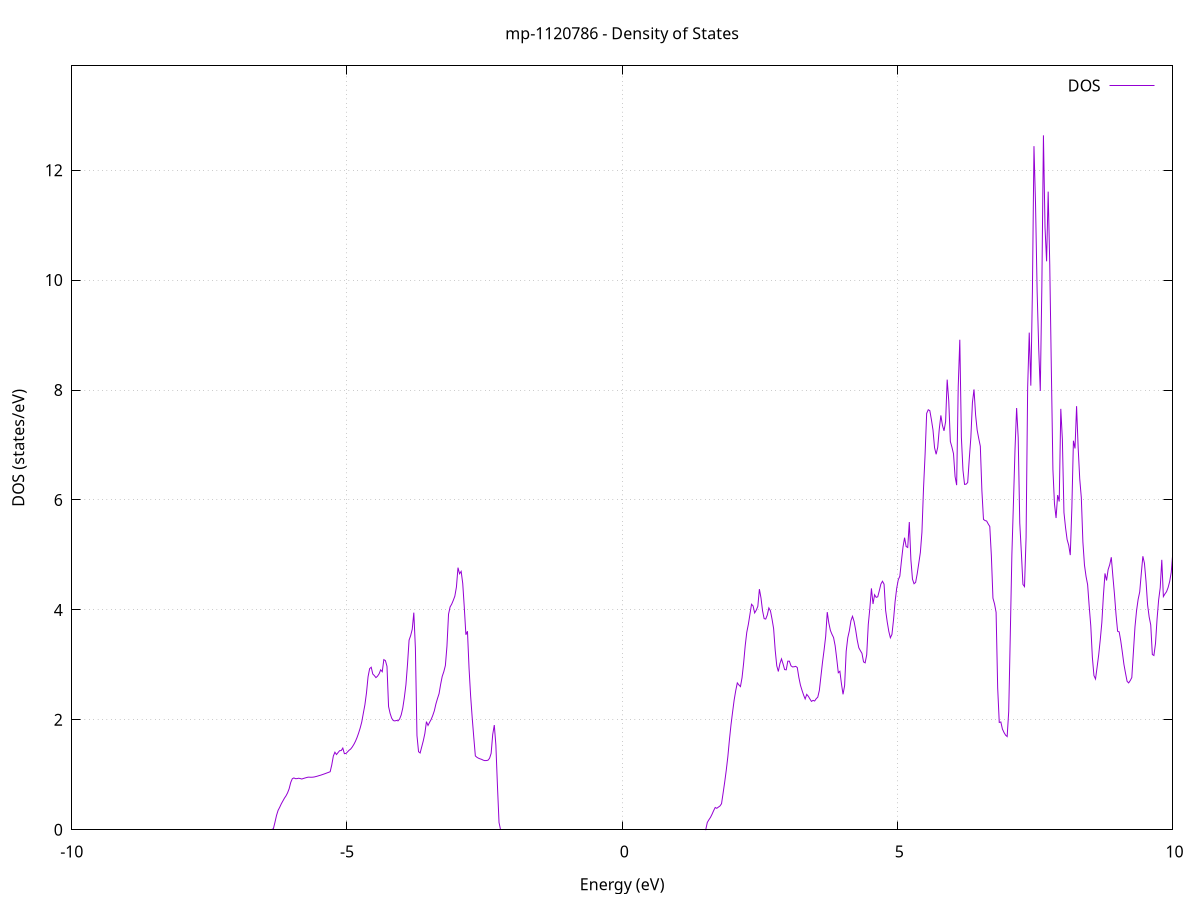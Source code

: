 set title 'mp-1120786 - Density of States'
set xlabel 'Energy (eV)'
set ylabel 'DOS (states/eV)'
set grid
set xrange [-10:10]
set yrange [0:13.897]
set xzeroaxis lt -1
set terminal png size 800,600
set output 'mp-1120786_dos_gnuplot.png'
plot '-' using 1:2 with lines title 'DOS'
-33.863200 0.000000
-33.834600 0.000000
-33.805900 0.000000
-33.777200 0.000000
-33.748500 0.000000
-33.719900 0.000000
-33.691200 0.000000
-33.662500 0.000000
-33.633900 0.000000
-33.605200 0.000000
-33.576500 0.000000
-33.547800 0.000000
-33.519200 0.000000
-33.490500 0.000000
-33.461800 0.000000
-33.433100 0.000000
-33.404500 0.000000
-33.375800 0.000000
-33.347100 0.000000
-33.318500 0.000000
-33.289800 0.000000
-33.261100 0.000000
-33.232400 0.000000
-33.203800 0.000000
-33.175100 0.000000
-33.146400 0.000000
-33.117700 0.000000
-33.089100 0.000000
-33.060400 0.000000
-33.031700 0.000000
-33.003000 0.000000
-32.974400 0.000000
-32.945700 0.000000
-32.917000 0.000000
-32.888400 0.000000
-32.859700 0.000000
-32.831000 0.000000
-32.802300 0.000000
-32.773700 0.000000
-32.745000 0.000000
-32.716300 0.000000
-32.687600 0.000000
-32.659000 0.000000
-32.630300 0.000000
-32.601600 0.000000
-32.573000 0.000000
-32.544300 0.000000
-32.515600 0.000000
-32.486900 0.000000
-32.458300 0.000000
-32.429600 0.000000
-32.400900 0.000000
-32.372200 0.000000
-32.343600 0.000000
-32.314900 0.000000
-32.286200 0.000000
-32.257600 0.000000
-32.228900 0.000000
-32.200200 0.000000
-32.171500 0.000000
-32.142900 0.000000
-32.114200 0.000000
-32.085500 0.000000
-32.056800 0.000000
-32.028200 0.000000
-31.999500 0.000000
-31.970800 0.000000
-31.942200 0.000000
-31.913500 0.000000
-31.884800 0.000000
-31.856100 0.000000
-31.827500 0.000000
-31.798800 0.000000
-31.770100 0.000000
-31.741400 0.000000
-31.712800 0.000000
-31.684100 0.000000
-31.655400 0.000000
-31.626800 0.000000
-31.598100 0.000000
-31.569400 0.000000
-31.540700 0.000000
-31.512100 0.000000
-31.483400 0.000000
-31.454700 0.000000
-31.426000 0.000000
-31.397400 0.000000
-31.368700 0.000000
-31.340000 0.000000
-31.311400 0.000000
-31.282700 0.000000
-31.254000 97.980000
-31.225300 643.872700
-31.196700 0.000000
-31.168000 0.000000
-31.139300 0.000000
-31.110600 0.000000
-31.082000 0.000000
-31.053300 0.000000
-31.024600 0.000000
-30.996000 0.000000
-30.967300 0.000000
-30.938600 0.000000
-30.909900 0.000000
-30.881300 0.000000
-30.852600 0.000000
-30.823900 0.000000
-30.795200 0.000000
-30.766600 0.000000
-30.737900 0.000000
-30.709200 0.000000
-30.680500 0.000000
-30.651900 0.000000
-30.623200 0.000000
-30.594500 0.000000
-30.565900 0.000000
-30.537200 0.000000
-30.508500 0.000000
-30.479800 0.000000
-30.451200 0.000000
-30.422500 0.000000
-30.393800 0.000000
-30.365100 0.000000
-30.336500 0.000000
-30.307800 0.000000
-30.279100 0.000000
-30.250500 0.000000
-30.221800 0.000000
-30.193100 0.000000
-30.164400 0.000000
-30.135800 0.000000
-30.107100 0.000000
-30.078400 0.000000
-30.049700 0.000000
-30.021100 0.000000
-29.992400 0.000000
-29.963700 0.000000
-29.935100 0.000000
-29.906400 0.000000
-29.877700 0.000000
-29.849000 0.000000
-29.820400 0.000000
-29.791700 0.000000
-29.763000 0.000000
-29.734300 0.000000
-29.705700 0.000000
-29.677000 0.000000
-29.648300 0.000000
-29.619700 0.000000
-29.591000 0.000000
-29.562300 0.000000
-29.533600 0.000000
-29.505000 0.000000
-29.476300 0.000000
-29.447600 0.000000
-29.418900 0.000000
-29.390300 0.000000
-29.361600 0.000000
-29.332900 0.000000
-29.304300 0.000000
-29.275600 0.000000
-29.246900 0.000000
-29.218200 0.000000
-29.189600 0.000000
-29.160900 0.000000
-29.132200 0.000000
-29.103500 0.000000
-29.074900 0.000000
-29.046200 0.000000
-29.017500 0.000000
-28.988900 0.000000
-28.960200 0.000000
-28.931500 0.000000
-28.902800 0.000000
-28.874200 0.000000
-28.845500 0.000000
-28.816800 0.000000
-28.788100 0.000000
-28.759500 0.000000
-28.730800 0.000000
-28.702100 0.000000
-28.673500 0.000000
-28.644800 0.000000
-28.616100 0.000000
-28.587400 0.000000
-28.558800 0.000000
-28.530100 0.000000
-28.501400 0.000000
-28.472700 0.000000
-28.444100 0.000000
-28.415400 0.000000
-28.386700 0.000000
-28.358100 0.000000
-28.329400 0.000000
-28.300700 0.000000
-28.272000 0.000000
-28.243400 0.000000
-28.214700 0.000000
-28.186000 0.000000
-28.157300 0.000000
-28.128700 0.000000
-28.100000 0.000000
-28.071300 0.000000
-28.042600 0.000000
-28.014000 0.000000
-27.985300 0.000000
-27.956600 0.000000
-27.928000 0.000000
-27.899300 0.000000
-27.870600 0.000000
-27.841900 0.000000
-27.813300 0.000000
-27.784600 0.000000
-27.755900 0.000000
-27.727200 0.000000
-27.698600 0.000000
-27.669900 0.000000
-27.641200 0.000000
-27.612600 0.000000
-27.583900 0.000000
-27.555200 0.000000
-27.526500 0.000000
-27.497900 0.000000
-27.469200 0.000000
-27.440500 0.000000
-27.411800 0.000000
-27.383200 0.000000
-27.354500 0.000000
-27.325800 0.000000
-27.297200 0.000000
-27.268500 0.000000
-27.239800 0.000000
-27.211100 0.000000
-27.182500 0.000000
-27.153800 0.000000
-27.125100 0.000000
-27.096400 0.000000
-27.067800 0.000000
-27.039100 0.000000
-27.010400 0.000000
-26.981800 0.000000
-26.953100 0.000000
-26.924400 0.000000
-26.895700 0.000000
-26.867100 0.000000
-26.838400 0.000000
-26.809700 0.000000
-26.781000 0.000000
-26.752400 0.000000
-26.723700 0.000000
-26.695000 0.000000
-26.666400 0.000000
-26.637700 0.000000
-26.609000 0.000000
-26.580300 0.000000
-26.551700 0.000000
-26.523000 0.000000
-26.494300 0.000000
-26.465600 0.000000
-26.437000 0.000000
-26.408300 0.000000
-26.379600 0.000000
-26.351000 0.000000
-26.322300 0.000000
-26.293600 0.000000
-26.264900 0.000000
-26.236300 0.000000
-26.207600 0.000000
-26.178900 0.000000
-26.150200 0.000000
-26.121600 0.000000
-26.092900 0.000000
-26.064200 0.000000
-26.035600 0.000000
-26.006900 0.000000
-25.978200 0.000000
-25.949500 0.000000
-25.920900 0.000000
-25.892200 0.000000
-25.863500 0.000000
-25.834800 0.000000
-25.806200 0.000000
-25.777500 0.000000
-25.748800 0.000000
-25.720100 0.000000
-25.691500 0.000000
-25.662800 0.000000
-25.634100 0.000000
-25.605500 0.000000
-25.576800 0.000000
-25.548100 0.000000
-25.519400 0.000000
-25.490800 0.000000
-25.462100 0.000000
-25.433400 0.000000
-25.404700 0.000000
-25.376100 0.000000
-25.347400 0.000000
-25.318700 0.000000
-25.290100 0.000000
-25.261400 0.000000
-25.232700 0.000000
-25.204000 0.000000
-25.175400 0.000000
-25.146700 0.000000
-25.118000 0.000000
-25.089300 0.000000
-25.060700 0.000000
-25.032000 0.000000
-25.003300 0.000000
-24.974700 0.000000
-24.946000 0.000000
-24.917300 0.000000
-24.888600 0.000000
-24.860000 0.000000
-24.831300 0.000000
-24.802600 0.000000
-24.773900 0.000000
-24.745300 0.000000
-24.716600 0.000000
-24.687900 0.000000
-24.659300 0.000000
-24.630600 0.000000
-24.601900 0.000000
-24.573200 0.000000
-24.544600 0.000000
-24.515900 0.000000
-24.487200 0.000000
-24.458500 0.000000
-24.429900 0.000000
-24.401200 0.000000
-24.372500 0.000000
-24.343900 0.000000
-24.315200 0.000000
-24.286500 0.000000
-24.257800 0.000000
-24.229200 0.000000
-24.200500 0.000000
-24.171800 0.000000
-24.143100 0.000000
-24.114500 0.000000
-24.085800 0.000000
-24.057100 0.000000
-24.028500 0.000000
-23.999800 0.000000
-23.971100 0.000000
-23.942400 0.000000
-23.913800 0.000000
-23.885100 0.000000
-23.856400 0.000000
-23.827700 0.000000
-23.799100 0.000000
-23.770400 0.000000
-23.741700 0.000000
-23.713100 0.000000
-23.684400 0.000000
-23.655700 0.000000
-23.627000 0.000000
-23.598400 0.000000
-23.569700 0.000000
-23.541000 0.000000
-23.512300 0.000000
-23.483700 0.000000
-23.455000 0.000000
-23.426300 0.000000
-23.397600 0.000000
-23.369000 0.000000
-23.340300 0.000000
-23.311600 0.000000
-23.283000 0.000000
-23.254300 0.000000
-23.225600 0.000000
-23.196900 0.000000
-23.168300 0.000000
-23.139600 0.000000
-23.110900 0.000000
-23.082200 0.000000
-23.053600 0.000000
-23.024900 0.000000
-22.996200 0.000000
-22.967600 0.000000
-22.938900 0.000000
-22.910200 0.000000
-22.881500 0.000000
-22.852900 0.000000
-22.824200 0.000000
-22.795500 0.000000
-22.766800 0.000000
-22.738200 0.000000
-22.709500 0.000000
-22.680800 0.000000
-22.652200 0.000000
-22.623500 0.000000
-22.594800 0.000000
-22.566100 0.000000
-22.537500 0.000000
-22.508800 0.000000
-22.480100 0.000000
-22.451400 0.000000
-22.422800 0.000000
-22.394100 0.000000
-22.365400 0.000000
-22.336800 0.000000
-22.308100 0.000000
-22.279400 0.000000
-22.250700 0.000000
-22.222100 0.000000
-22.193400 0.000000
-22.164700 0.000000
-22.136000 0.000000
-22.107400 0.000000
-22.078700 0.000000
-22.050000 0.000000
-22.021400 0.000000
-21.992700 0.000000
-21.964000 0.000000
-21.935300 0.000000
-21.906700 0.000000
-21.878000 0.000000
-21.849300 0.000000
-21.820600 0.000000
-21.792000 0.000000
-21.763300 0.000000
-21.734600 0.000000
-21.706000 0.000000
-21.677300 0.000000
-21.648600 0.000000
-21.619900 0.000000
-21.591300 0.000000
-21.562600 0.000000
-21.533900 0.000000
-21.505200 0.000000
-21.476600 0.000000
-21.447900 0.000000
-21.419200 0.000000
-21.390600 0.000000
-21.361900 0.000000
-21.333200 0.000000
-21.304500 0.000000
-21.275900 0.000000
-21.247200 0.000000
-21.218500 0.000000
-21.189800 0.000000
-21.161200 0.000000
-21.132500 0.000000
-21.103800 0.000000
-21.075100 0.000000
-21.046500 0.000000
-21.017800 0.000000
-20.989100 0.000000
-20.960500 0.000000
-20.931800 0.000000
-20.903100 0.000000
-20.874400 0.000000
-20.845800 0.000000
-20.817100 0.000000
-20.788400 0.000000
-20.759700 0.000000
-20.731100 0.000000
-20.702400 0.000000
-20.673700 0.000000
-20.645100 0.000000
-20.616400 0.000000
-20.587700 0.000000
-20.559000 0.000000
-20.530400 0.000000
-20.501700 0.000000
-20.473000 0.000000
-20.444300 0.000000
-20.415700 0.000000
-20.387000 0.000000
-20.358300 0.000000
-20.329700 0.000000
-20.301000 0.000000
-20.272300 0.000000
-20.243600 0.000000
-20.215000 0.000000
-20.186300 0.000000
-20.157600 0.000000
-20.128900 0.000000
-20.100300 0.000000
-20.071600 0.000000
-20.042900 0.000000
-20.014300 0.000000
-19.985600 0.000000
-19.956900 0.000000
-19.928200 0.000000
-19.899600 0.000000
-19.870900 0.000000
-19.842200 0.000000
-19.813500 0.000000
-19.784900 0.000000
-19.756200 0.000000
-19.727500 0.000000
-19.698900 0.000000
-19.670200 0.000000
-19.641500 0.000000
-19.612800 0.000000
-19.584200 0.000000
-19.555500 0.000000
-19.526800 0.000000
-19.498100 0.000000
-19.469500 0.000000
-19.440800 0.000000
-19.412100 0.000000
-19.383500 0.000000
-19.354800 0.000000
-19.326100 0.000000
-19.297400 0.000000
-19.268800 0.000000
-19.240100 0.000000
-19.211400 0.000000
-19.182700 0.000000
-19.154100 0.000000
-19.125400 0.000000
-19.096700 0.000000
-19.068100 0.000000
-19.039400 0.000000
-19.010700 0.000000
-18.982000 0.000000
-18.953400 0.000000
-18.924700 0.000000
-18.896000 0.000000
-18.867300 0.000000
-18.838700 0.000000
-18.810000 0.000000
-18.781300 0.000000
-18.752600 0.000000
-18.724000 0.000000
-18.695300 0.000000
-18.666600 0.000000
-18.638000 0.000000
-18.609300 0.000000
-18.580600 0.000000
-18.551900 0.000000
-18.523300 0.000000
-18.494600 0.000000
-18.465900 0.000000
-18.437200 0.000000
-18.408600 0.000000
-18.379900 0.000000
-18.351200 0.000000
-18.322600 0.000000
-18.293900 0.000000
-18.265200 0.000000
-18.236500 0.000000
-18.207900 0.000000
-18.179200 0.000000
-18.150500 0.000000
-18.121800 0.000000
-18.093200 0.000000
-18.064500 0.000000
-18.035800 0.000000
-18.007200 0.000000
-17.978500 0.000000
-17.949800 0.000000
-17.921100 0.000000
-17.892500 0.000000
-17.863800 0.000000
-17.835100 0.000000
-17.806400 0.000000
-17.777800 0.000000
-17.749100 0.000000
-17.720400 0.000000
-17.691800 0.000000
-17.663100 0.000000
-17.634400 0.000000
-17.605700 0.000000
-17.577100 0.000000
-17.548400 0.000000
-17.519700 0.000000
-17.491000 0.000000
-17.462400 0.000000
-17.433700 0.000000
-17.405000 0.000000
-17.376400 0.000000
-17.347700 0.000000
-17.319000 0.000000
-17.290300 0.000000
-17.261700 0.000000
-17.233000 0.000000
-17.204300 0.000000
-17.175600 0.000000
-17.147000 0.000000
-17.118300 0.000000
-17.089600 0.000000
-17.061000 0.000000
-17.032300 0.000000
-17.003600 0.000000
-16.974900 0.000000
-16.946300 0.000000
-16.917600 0.000000
-16.888900 0.000000
-16.860200 0.000000
-16.831600 0.000000
-16.802900 0.000000
-16.774200 0.000000
-16.745600 0.000000
-16.716900 0.000000
-16.688200 0.000000
-16.659500 0.000000
-16.630900 0.000000
-16.602200 0.000000
-16.573500 0.000000
-16.544800 0.000000
-16.516200 0.000000
-16.487500 0.000000
-16.458800 0.000000
-16.430100 0.000000
-16.401500 0.000000
-16.372800 0.000000
-16.344100 0.000000
-16.315500 0.000000
-16.286800 0.000000
-16.258100 0.000000
-16.229400 0.000000
-16.200800 0.000000
-16.172100 0.000000
-16.143400 0.000000
-16.114700 0.000000
-16.086100 0.000000
-16.057400 0.000000
-16.028700 0.000000
-16.000100 0.000000
-15.971400 0.000000
-15.942700 0.000000
-15.914000 0.000000
-15.885400 0.000000
-15.856700 0.000000
-15.828000 0.000000
-15.799300 0.000000
-15.770700 0.000000
-15.742000 0.000000
-15.713300 0.000000
-15.684700 0.000000
-15.656000 0.000000
-15.627300 0.000000
-15.598600 0.000000
-15.570000 0.000000
-15.541300 0.000000
-15.512600 0.000000
-15.483900 0.000000
-15.455300 0.000000
-15.426600 0.000000
-15.397900 0.000000
-15.369300 0.000000
-15.340600 0.000000
-15.311900 0.000000
-15.283200 0.000000
-15.254600 0.000000
-15.225900 0.000000
-15.197200 0.000000
-15.168500 0.000000
-15.139900 0.000000
-15.111200 0.000000
-15.082500 0.000000
-15.053900 0.000000
-15.025200 0.000000
-14.996500 0.000000
-14.967800 0.000000
-14.939200 0.000000
-14.910500 0.000000
-14.881800 0.000000
-14.853100 0.000000
-14.824500 0.000000
-14.795800 0.000000
-14.767100 0.000000
-14.738500 0.000000
-14.709800 0.000000
-14.681100 0.000000
-14.652400 0.000000
-14.623800 0.000000
-14.595100 0.000000
-14.566400 0.000000
-14.537700 0.000000
-14.509100 0.000000
-14.480400 0.000000
-14.451700 0.000000
-14.423100 0.000000
-14.394400 0.000000
-14.365700 0.000000
-14.337000 0.000000
-14.308400 0.000000
-14.279700 0.000000
-14.251000 0.000000
-14.222300 0.000000
-14.193700 0.000000
-14.165000 0.000000
-14.136300 0.000000
-14.107600 0.000000
-14.079000 0.000000
-14.050300 0.000000
-14.021600 0.000000
-13.993000 0.000000
-13.964300 0.000000
-13.935600 0.000000
-13.906900 0.000000
-13.878300 0.000000
-13.849600 0.000000
-13.820900 0.000000
-13.792200 0.000000
-13.763600 0.000000
-13.734900 0.000000
-13.706200 0.000000
-13.677600 0.000000
-13.648900 0.000000
-13.620200 0.000000
-13.591500 0.000000
-13.562900 0.000000
-13.534200 0.000000
-13.505500 0.000000
-13.476800 0.000000
-13.448200 0.000000
-13.419500 0.000000
-13.390800 0.000000
-13.362200 0.000000
-13.333500 0.000000
-13.304800 0.000000
-13.276100 0.000000
-13.247500 0.000000
-13.218800 0.000000
-13.190100 0.000000
-13.161400 0.000000
-13.132800 0.000000
-13.104100 0.000000
-13.075400 0.000000
-13.046800 0.000000
-13.018100 0.000000
-12.989400 0.000000
-12.960700 0.000000
-12.932100 0.000000
-12.903400 0.000000
-12.874700 0.000000
-12.846000 0.000000
-12.817400 0.000000
-12.788700 0.000000
-12.760000 0.000000
-12.731400 0.000000
-12.702700 0.000000
-12.674000 0.000000
-12.645300 0.000000
-12.616700 0.000000
-12.588000 0.000000
-12.559300 0.000000
-12.530600 0.000000
-12.502000 0.000000
-12.473300 0.000000
-12.444600 0.000000
-12.416000 0.000000
-12.387300 0.000000
-12.358600 0.000000
-12.329900 0.000000
-12.301300 0.000000
-12.272600 0.000000
-12.243900 0.000000
-12.215200 0.000000
-12.186600 0.000000
-12.157900 0.000000
-12.129200 0.000000
-12.100600 0.000000
-12.071900 0.000000
-12.043200 0.000000
-12.014500 0.000000
-11.985900 0.000000
-11.957200 0.000000
-11.928500 0.000000
-11.899800 0.000000
-11.871200 0.000000
-11.842500 0.000000
-11.813800 0.000000
-11.785200 0.000000
-11.756500 0.000000
-11.727800 0.000000
-11.699100 0.000000
-11.670500 0.000000
-11.641800 0.000000
-11.613100 0.000000
-11.584400 0.000000
-11.555800 0.000000
-11.527100 0.000000
-11.498400 0.000000
-11.469700 0.000000
-11.441100 0.000000
-11.412400 0.000000
-11.383700 0.000000
-11.355100 0.000000
-11.326400 0.000000
-11.297700 0.000000
-11.269000 0.000000
-11.240400 0.000000
-11.211700 0.000000
-11.183000 0.000000
-11.154300 0.000000
-11.125700 0.000000
-11.097000 0.000000
-11.068300 0.000000
-11.039700 0.000000
-11.011000 0.000000
-10.982300 0.000000
-10.953600 0.000000
-10.925000 0.000000
-10.896300 0.000000
-10.867600 0.000000
-10.838900 0.000000
-10.810300 0.000000
-10.781600 0.000000
-10.752900 0.000000
-10.724300 0.000000
-10.695600 0.000000
-10.666900 0.000000
-10.638200 0.000000
-10.609600 0.000000
-10.580900 0.000000
-10.552200 0.000000
-10.523500 0.000000
-10.494900 0.000000
-10.466200 0.000000
-10.437500 0.000000
-10.408900 0.000000
-10.380200 0.000000
-10.351500 0.000000
-10.322800 0.000000
-10.294200 0.000000
-10.265500 0.000000
-10.236800 0.000000
-10.208100 0.000000
-10.179500 0.000000
-10.150800 0.000000
-10.122100 0.000000
-10.093500 0.000000
-10.064800 0.000000
-10.036100 0.000000
-10.007400 0.000000
-9.978800 0.000000
-9.950100 0.000000
-9.921400 0.000000
-9.892700 0.000000
-9.864100 0.000000
-9.835400 0.000000
-9.806700 0.000000
-9.778100 0.000000
-9.749400 0.000000
-9.720700 0.000000
-9.692000 0.000000
-9.663400 0.000000
-9.634700 0.000000
-9.606000 0.000000
-9.577300 0.000000
-9.548700 0.000000
-9.520000 0.000000
-9.491300 0.000000
-9.462700 0.000000
-9.434000 0.000000
-9.405300 0.000000
-9.376600 0.000000
-9.348000 0.000000
-9.319300 0.000000
-9.290600 0.000000
-9.261900 0.000000
-9.233300 0.000000
-9.204600 0.000000
-9.175900 0.000000
-9.147200 0.000000
-9.118600 0.000000
-9.089900 0.000000
-9.061200 0.000000
-9.032600 0.000000
-9.003900 0.000000
-8.975200 0.000000
-8.946500 0.000000
-8.917900 0.000000
-8.889200 0.000000
-8.860500 0.000000
-8.831800 0.000000
-8.803200 0.000000
-8.774500 0.000000
-8.745800 0.000000
-8.717200 0.000000
-8.688500 0.000000
-8.659800 0.000000
-8.631100 0.000000
-8.602500 0.000000
-8.573800 0.000000
-8.545100 0.000000
-8.516400 0.000000
-8.487800 0.000000
-8.459100 0.000000
-8.430400 0.000000
-8.401800 0.000000
-8.373100 0.000000
-8.344400 0.000000
-8.315700 0.000000
-8.287100 0.000000
-8.258400 0.000000
-8.229700 0.000000
-8.201000 0.000000
-8.172400 0.000000
-8.143700 0.000000
-8.115000 0.000000
-8.086400 0.000000
-8.057700 0.000000
-8.029000 0.000000
-8.000300 0.000000
-7.971700 0.000000
-7.943000 0.000000
-7.914300 0.000000
-7.885600 0.000000
-7.857000 0.000000
-7.828300 0.000000
-7.799600 0.000000
-7.771000 0.000000
-7.742300 0.000000
-7.713600 0.000000
-7.684900 0.000000
-7.656300 0.000000
-7.627600 0.000000
-7.598900 0.000000
-7.570200 0.000000
-7.541600 0.000000
-7.512900 0.000000
-7.484200 0.000000
-7.455600 0.000000
-7.426900 0.000000
-7.398200 0.000000
-7.369500 0.000000
-7.340900 0.000000
-7.312200 0.000000
-7.283500 0.000000
-7.254800 0.000000
-7.226200 0.000000
-7.197500 0.000000
-7.168800 0.000000
-7.140200 0.000000
-7.111500 0.000000
-7.082800 0.000000
-7.054100 0.000000
-7.025500 0.000000
-6.996800 0.000000
-6.968100 0.000000
-6.939400 0.000000
-6.910800 0.000000
-6.882100 0.000000
-6.853400 0.000000
-6.824700 0.000000
-6.796100 0.000000
-6.767400 0.000000
-6.738700 0.000000
-6.710100 0.000000
-6.681400 0.000000
-6.652700 0.000000
-6.624000 0.000000
-6.595400 0.000000
-6.566700 0.000000
-6.538000 0.000000
-6.509300 0.000000
-6.480700 0.000000
-6.452000 0.000000
-6.423300 0.000000
-6.394700 0.000000
-6.366000 0.000000
-6.337300 0.018500
-6.308600 0.135200
-6.280000 0.261100
-6.251300 0.353500
-6.222600 0.408800
-6.193900 0.470600
-6.165300 0.522700
-6.136600 0.574500
-6.107900 0.616900
-6.079300 0.671500
-6.050600 0.746900
-6.021900 0.860700
-5.993200 0.928700
-5.964600 0.943300
-5.935900 0.929700
-5.907200 0.930800
-5.878500 0.937900
-5.849900 0.932000
-5.821200 0.923200
-5.792500 0.933100
-5.763900 0.941600
-5.735200 0.949700
-5.706500 0.957100
-5.677800 0.956500
-5.649200 0.955700
-5.620500 0.956900
-5.591800 0.961300
-5.563100 0.968700
-5.534500 0.976400
-5.505800 0.985600
-5.477100 0.993500
-5.448500 1.003300
-5.419800 1.013200
-5.391100 1.023600
-5.362400 1.034500
-5.333800 1.044800
-5.305100 1.056400
-5.276400 1.179000
-5.247700 1.341200
-5.219100 1.411100
-5.190400 1.368900
-5.161700 1.404800
-5.133100 1.439200
-5.104400 1.440900
-5.075700 1.486100
-5.047000 1.384600
-5.018400 1.387500
-4.989700 1.417100
-4.961000 1.446900
-4.932300 1.468900
-4.903700 1.506200
-4.875000 1.552500
-4.846300 1.608600
-4.817700 1.676700
-4.789000 1.757400
-4.760300 1.850200
-4.731600 1.959600
-4.703000 2.118100
-4.674300 2.273200
-4.645600 2.489000
-4.616900 2.782400
-4.588300 2.931100
-4.559600 2.956600
-4.530900 2.833800
-4.502200 2.804600
-4.473600 2.768100
-4.444900 2.794100
-4.416200 2.836900
-4.387600 2.909800
-4.358900 2.875600
-4.330200 3.095500
-4.301500 3.077300
-4.272900 2.973300
-4.244200 2.242900
-4.215500 2.114700
-4.186800 2.028400
-4.158200 1.986500
-4.129500 1.980200
-4.100800 1.989200
-4.072200 1.981600
-4.043500 2.015000
-4.014800 2.089100
-3.986100 2.214100
-3.957500 2.406300
-3.928800 2.638200
-3.900100 3.010200
-3.871400 3.450500
-3.842800 3.532800
-3.814100 3.647500
-3.785400 3.950500
-3.756800 3.308800
-3.728100 1.715000
-3.699400 1.420400
-3.670700 1.396900
-3.642100 1.507200
-3.613400 1.618000
-3.584700 1.752000
-3.556000 1.967500
-3.527400 1.897900
-3.498700 1.955400
-3.470000 2.008000
-3.441400 2.079500
-3.412700 2.164100
-3.384000 2.289000
-3.355300 2.387000
-3.326700 2.476000
-3.298000 2.645700
-3.269300 2.790500
-3.240600 2.875500
-3.212000 2.987700
-3.183300 3.340100
-3.154600 3.921000
-3.126000 4.054500
-3.097300 4.104000
-3.068600 4.172900
-3.039900 4.250300
-3.011300 4.415200
-2.982600 4.768800
-2.953900 4.657300
-2.925200 4.701200
-2.896600 4.481800
-2.867900 4.041200
-2.839200 3.548000
-2.810600 3.612200
-2.781900 2.940500
-2.753200 2.436200
-2.724500 2.037300
-2.695900 1.681800
-2.667200 1.343500
-2.638500 1.318400
-2.609800 1.301700
-2.581200 1.290300
-2.552500 1.280800
-2.523800 1.266300
-2.495200 1.258200
-2.466500 1.259500
-2.437800 1.265500
-2.409100 1.300300
-2.380500 1.389500
-2.351800 1.733600
-2.323100 1.904800
-2.294400 1.540600
-2.265800 0.800400
-2.237100 0.132400
-2.208400 0.000000
-2.179700 0.000000
-2.151100 0.000000
-2.122400 0.000000
-2.093700 0.000000
-2.065100 0.000000
-2.036400 0.000000
-2.007700 0.000000
-1.979000 0.000000
-1.950400 0.000000
-1.921700 0.000000
-1.893000 0.000000
-1.864300 0.000000
-1.835700 0.000000
-1.807000 0.000000
-1.778300 0.000000
-1.749700 0.000000
-1.721000 0.000000
-1.692300 0.000000
-1.663600 0.000000
-1.635000 0.000000
-1.606300 0.000000
-1.577600 0.000000
-1.548900 0.000000
-1.520300 0.000000
-1.491600 0.000000
-1.462900 0.000000
-1.434300 0.000000
-1.405600 0.000000
-1.376900 0.000000
-1.348200 0.000000
-1.319600 0.000000
-1.290900 0.000000
-1.262200 0.000000
-1.233500 0.000000
-1.204900 0.000000
-1.176200 0.000000
-1.147500 0.000000
-1.118900 0.000000
-1.090200 0.000000
-1.061500 0.000000
-1.032800 0.000000
-1.004200 0.000000
-0.975500 0.000000
-0.946800 0.000000
-0.918100 0.000000
-0.889500 0.000000
-0.860800 0.000000
-0.832100 0.000000
-0.803500 0.000000
-0.774800 0.000000
-0.746100 0.000000
-0.717400 0.000000
-0.688800 0.000000
-0.660100 0.000000
-0.631400 0.000000
-0.602700 0.000000
-0.574100 0.000000
-0.545400 0.000000
-0.516700 0.000000
-0.488100 0.000000
-0.459400 0.000000
-0.430700 0.000000
-0.402000 0.000000
-0.373400 0.000000
-0.344700 0.000000
-0.316000 0.000000
-0.287300 0.000000
-0.258700 0.000000
-0.230000 0.000000
-0.201300 0.000000
-0.172700 0.000000
-0.144000 0.000000
-0.115300 0.000000
-0.086600 0.000000
-0.058000 0.000000
-0.029300 0.000000
-0.000600 0.000000
0.028100 0.000000
0.056700 0.000000
0.085400 0.000000
0.114100 0.000000
0.142800 0.000000
0.171400 0.000000
0.200100 0.000000
0.228800 0.000000
0.257400 0.000000
0.286100 0.000000
0.314800 0.000000
0.343500 0.000000
0.372100 0.000000
0.400800 0.000000
0.429500 0.000000
0.458200 0.000000
0.486800 0.000000
0.515500 0.000000
0.544200 0.000000
0.572800 0.000000
0.601500 0.000000
0.630200 0.000000
0.658900 0.000000
0.687500 0.000000
0.716200 0.000000
0.744900 0.000000
0.773600 0.000000
0.802200 0.000000
0.830900 0.000000
0.859600 0.000000
0.888200 0.000000
0.916900 0.000000
0.945600 0.000000
0.974300 0.000000
1.002900 0.000000
1.031600 0.000000
1.060300 0.000000
1.089000 0.000000
1.117600 0.000000
1.146300 0.000000
1.175000 0.000000
1.203600 0.000000
1.232300 0.000000
1.261000 0.000000
1.289700 0.000000
1.318300 0.000000
1.347000 0.000000
1.375700 0.000000
1.404400 0.000000
1.433000 0.000000
1.461700 0.000000
1.490400 0.000000
1.519000 0.001500
1.547700 0.134300
1.576400 0.182400
1.605100 0.225300
1.633700 0.283000
1.662400 0.348300
1.691100 0.405400
1.719800 0.390700
1.748400 0.412400
1.777100 0.432400
1.805800 0.474200
1.834400 0.667000
1.863100 0.865600
1.891800 1.082900
1.920500 1.329800
1.949100 1.633900
1.977800 1.908700
2.006500 2.139400
2.035200 2.360100
2.063800 2.531000
2.092500 2.671900
2.121200 2.634900
2.149800 2.605100
2.178500 2.766800
2.207200 3.030000
2.235900 3.345500
2.264500 3.592300
2.293200 3.737400
2.321900 3.917600
2.350600 4.102900
2.379200 4.072600
2.407900 3.945200
2.436600 3.994200
2.465300 4.064100
2.493900 4.377700
2.522600 4.218700
2.551300 3.983400
2.579900 3.841500
2.608600 3.833500
2.637300 3.906900
2.666000 4.035600
2.694600 3.983400
2.723300 3.833800
2.752000 3.661600
2.780700 3.271800
2.809300 2.984000
2.838000 2.880000
2.866700 3.022700
2.895300 3.108700
2.924000 3.015900
2.952700 2.914100
2.981400 2.909900
3.010000 3.066700
3.038700 3.067100
3.067400 2.983700
3.096100 2.962800
3.124700 2.965500
3.153400 2.973200
3.182100 2.951800
3.210700 2.772000
3.239400 2.631900
3.268100 2.537500
3.296800 2.451100
3.325400 2.380300
3.354100 2.463000
3.382800 2.428800
3.411500 2.380000
3.440100 2.335400
3.468800 2.354100
3.497500 2.342400
3.526100 2.383800
3.554800 2.413100
3.583500 2.537300
3.612200 2.794800
3.640800 3.049500
3.669500 3.271700
3.698200 3.517600
3.726900 3.960100
3.755500 3.760800
3.784200 3.625600
3.812900 3.555800
3.841500 3.497100
3.870200 3.348700
3.898900 3.113200
3.927600 2.856700
3.956200 2.883000
3.984900 2.655800
4.013600 2.464400
4.042300 2.623100
4.070900 3.246800
4.099600 3.492500
4.128300 3.620000
4.156900 3.802100
4.185600 3.883400
4.214300 3.789300
4.243000 3.635500
4.271600 3.450700
4.300300 3.311000
4.329000 3.258200
4.357700 3.208900
4.386300 3.054200
4.415000 3.036900
4.443700 3.183700
4.472300 3.734400
4.501000 4.030700
4.529700 4.391800
4.558400 4.107600
4.587000 4.276300
4.615700 4.228200
4.644400 4.238500
4.673100 4.351000
4.701700 4.470600
4.730400 4.521600
4.759100 4.468000
4.787800 3.989200
4.816400 3.781800
4.845100 3.609900
4.873800 3.492500
4.902400 3.555000
4.931100 3.820000
4.959800 4.152600
4.988500 4.392000
5.017100 4.547700
5.045800 4.614100
5.074500 4.888500
5.103200 5.143300
5.131800 5.314300
5.160500 5.152400
5.189200 5.135600
5.217800 5.598600
5.246500 4.912700
5.275200 4.559500
5.303900 4.476000
5.332500 4.500500
5.361200 4.656000
5.389900 4.848800
5.418600 5.043600
5.447200 5.411400
5.475900 6.208800
5.504600 6.829400
5.533200 7.575200
5.561900 7.641300
5.590600 7.624900
5.619300 7.461000
5.647900 7.275300
5.676600 6.950800
5.705300 6.830900
5.734000 6.957800
5.762600 7.293900
5.791300 7.538600
5.820000 7.357300
5.848600 7.257400
5.877300 7.424800
5.906000 8.188800
5.934700 7.797700
5.963300 7.065000
5.992000 6.961800
6.020700 6.841000
6.049400 6.426300
6.078000 6.269500
6.106700 8.064800
6.135400 8.914400
6.164000 7.137500
6.192700 6.542300
6.221400 6.283300
6.250100 6.287100
6.278700 6.318000
6.307400 6.746800
6.336100 7.137000
6.364800 7.773100
6.393400 8.010500
6.422100 7.548900
6.450800 7.269900
6.479400 7.119000
6.508100 6.977700
6.536800 6.166400
6.565500 5.646500
6.594100 5.625400
6.622800 5.617200
6.651500 5.563900
6.680200 5.517600
6.708800 4.984000
6.737500 4.213900
6.766200 4.109600
6.794800 3.955800
6.823500 2.581100
6.852200 1.952900
6.880900 1.961000
6.909500 1.832300
6.938200 1.770400
6.966900 1.721500
6.995600 1.696000
7.024200 2.152400
7.052900 3.561200
7.081600 5.008800
7.110200 5.955300
7.138900 6.931500
7.167600 7.673100
7.196300 7.133800
7.224900 5.580300
7.253600 5.046500
7.282300 4.464700
7.311000 4.424000
7.339600 5.317400
7.368300 8.046500
7.397000 9.044000
7.425700 8.079500
7.454300 9.775700
7.483000 12.437100
7.511700 11.368400
7.540300 9.799300
7.569000 8.759100
7.597700 7.982900
7.626400 9.892900
7.655000 12.633500
7.683700 10.959900
7.712400 10.341100
7.741100 11.609800
7.769700 10.285300
7.798400 8.387700
7.827100 6.554500
7.855700 5.927200
7.884400 5.671900
7.913100 6.089000
7.941800 5.972000
7.970400 7.657500
7.999100 7.100700
8.027800 5.772200
8.056500 5.498100
8.085100 5.279400
8.113800 5.177800
8.142500 4.997100
8.171100 5.846800
8.199800 7.077500
8.228500 6.937900
8.257200 7.706900
8.285800 6.952400
8.314500 6.382300
8.343200 6.041300
8.371900 5.235400
8.400500 4.816500
8.429200 4.608600
8.457900 4.458000
8.486500 4.063600
8.515200 3.709300
8.543900 3.137300
8.572600 2.805800
8.601200 2.742500
8.629900 2.956800
8.658600 3.180000
8.687300 3.454500
8.715900 3.766900
8.744600 4.261700
8.773300 4.663800
8.801900 4.535400
8.830600 4.733200
8.859300 4.823400
8.888000 4.957700
8.916600 4.611800
8.945300 4.288200
8.974000 3.913200
9.002700 3.611300
9.031300 3.599800
9.060000 3.435800
9.088700 3.229500
9.117300 3.010400
9.146000 2.850800
9.174700 2.701400
9.203400 2.671700
9.232000 2.714000
9.260700 2.769600
9.289400 3.230100
9.318100 3.688300
9.346700 3.984200
9.375400 4.190700
9.404100 4.326200
9.432700 4.660400
9.461400 4.976000
9.490100 4.848900
9.518800 4.521300
9.547400 4.093200
9.576100 3.870500
9.604800 3.726600
9.633500 3.188200
9.662100 3.170400
9.690800 3.386500
9.719500 3.832900
9.748200 4.183000
9.776800 4.402700
9.805500 4.910400
9.834200 4.242600
9.862800 4.291000
9.891500 4.330900
9.920200 4.407600
9.948900 4.518100
9.977500 4.685200
10.006200 5.047500
10.034900 5.212500
10.063600 5.623900
10.092200 6.259700
10.120900 6.462100
10.149600 6.245800
10.178200 5.983400
10.206900 5.848600
10.235600 5.676800
10.264300 5.379600
10.292900 5.196100
10.321600 5.047300
10.350300 4.795800
10.379000 4.526100
10.407600 4.265400
10.436300 4.197000
10.465000 4.534200
10.493600 5.011900
10.522300 5.488600
10.551000 5.775200
10.579700 5.899700
10.608300 5.264700
10.637000 4.649300
10.665700 4.281100
10.694400 4.434000
10.723000 4.874200
10.751700 4.521000
10.780400 4.448200
10.809000 4.381000
10.837700 4.252300
10.866400 4.103800
10.895100 3.327100
10.923700 3.152400
10.952400 2.913700
10.981100 2.721600
11.009800 2.626800
11.038400 2.699500
11.067100 2.888800
11.095800 3.088100
11.124400 3.277400
11.153100 3.029000
11.181800 2.939400
11.210500 2.835200
11.239100 2.793700
11.267800 2.775900
11.296500 2.797500
11.325200 2.769000
11.353800 2.682900
11.382500 2.750800
11.411200 2.311100
11.439800 2.085100
11.468500 1.946400
11.497200 1.826300
11.525900 1.735500
11.554500 1.640100
11.583200 1.569400
11.611900 1.527000
11.640600 1.468800
11.669200 1.418800
11.697900 1.367900
11.726600 1.386300
11.755200 1.434600
11.783900 1.465200
11.812600 1.487300
11.841300 1.570500
11.869900 1.669300
11.898600 1.756500
11.927300 1.841600
11.956000 1.927600
11.984600 2.038600
12.013300 2.187700
12.042000 2.277200
12.070700 2.236400
12.099300 2.280600
12.128000 2.328600
12.156700 2.324400
12.185300 2.318000
12.214000 2.318600
12.242700 2.327100
12.271400 2.352700
12.300000 2.402400
12.328700 2.397600
12.357400 2.364900
12.386100 2.327100
12.414700 2.312100
12.443400 2.323100
12.472100 2.322600
12.500700 2.718400
12.529400 2.271000
12.558100 2.138500
12.586800 2.018000
12.615400 1.916900
12.644100 1.842100
12.672800 1.807600
12.701500 1.840000
12.730100 1.950700
12.758800 2.163700
12.787500 2.376400
12.816100 2.577500
12.844800 2.788900
12.873500 2.986400
12.902200 3.141800
12.930800 3.369300
12.959500 3.596400
12.988200 3.777000
13.016900 3.855800
13.045500 3.809200
13.074200 3.525400
13.102900 3.159300
13.131500 2.896100
13.160200 2.673400
13.188900 2.623900
13.217600 2.527500
13.246200 2.464500
13.274900 2.495300
13.303600 2.571700
13.332300 2.642700
13.360900 2.696500
13.389600 2.848600
13.418300 3.047600
13.446900 3.271500
13.475600 3.444200
13.504300 3.608600
13.533000 3.641200
13.561600 3.870800
13.590300 4.244800
13.619000 4.257900
13.647700 4.183800
13.676300 4.075900
13.705000 3.874500
13.733700 3.728700
13.762300 3.802800
13.791000 3.980100
13.819700 4.132800
13.848400 3.988000
13.877000 4.133700
13.905700 4.038900
13.934400 4.047300
13.963100 4.099800
13.991700 4.133000
14.020400 4.035400
14.049100 4.040700
14.077700 4.061300
14.106400 3.939000
14.135100 3.726200
14.163800 3.696900
14.192400 3.647900
14.221100 3.697800
14.249800 3.798800
14.278500 3.945300
14.307100 4.363400
14.335800 4.895000
14.364500 4.941300
14.393200 5.037300
14.421800 5.304200
14.450500 5.542000
14.479200 5.130100
14.507800 4.670800
14.536500 4.426500
14.565200 4.272400
14.593900 4.146100
14.622500 4.004600
14.651200 4.078400
14.679900 4.246700
14.708600 4.178800
14.737200 4.162600
14.765900 4.138100
14.794600 4.153000
14.823200 4.235000
14.851900 4.352100
14.880600 4.341100
14.909300 4.410800
14.937900 4.358000
14.966600 4.285800
14.995300 4.334800
15.024000 4.172200
15.052600 4.273400
15.081300 4.284400
15.110000 4.378200
15.138600 4.469600
15.167300 4.613800
15.196000 4.746100
15.224700 4.891800
15.253300 5.180600
15.282000 5.150000
15.310700 4.948400
15.339400 4.802000
15.368000 4.590000
15.396700 4.383100
15.425400 4.192100
15.454000 4.075400
15.482700 4.042900
15.511400 4.070800
15.540100 4.104900
15.568700 4.060600
15.597400 4.074300
15.626100 4.269600
15.654800 4.155800
15.683400 4.101800
15.712100 4.094300
15.740800 4.036400
15.769400 3.958700
15.798100 3.928200
15.826800 3.957300
15.855500 4.047900
15.884100 4.161000
15.912800 4.314800
15.941500 4.351400
15.970200 4.431800
15.998800 4.353700
16.027500 4.337300
16.056200 4.258300
16.084800 4.223900
16.113500 4.141000
16.142200 4.135500
16.170900 4.257300
16.199500 4.472100
16.228200 4.223200
16.256900 4.313600
16.285600 4.321300
16.314200 4.340600
16.342900 4.452300
16.371600 5.274600
16.400200 4.757900
16.428900 4.567800
16.457600 4.529500
16.486300 4.838900
16.514900 4.708600
16.543600 4.518700
16.572300 4.442900
16.601000 4.257000
16.629600 4.090000
16.658300 3.995800
16.687000 3.749400
16.715700 3.670800
16.744300 3.710200
16.773000 3.930100
16.801700 3.898100
16.830300 3.653300
16.859000 3.641400
16.887700 3.685300
16.916400 3.652300
16.945000 3.705300
16.973700 3.859600
17.002400 3.989900
17.031100 4.119800
17.059700 4.281000
17.088400 4.370300
17.117100 4.458400
17.145700 4.473800
17.174400 4.507600
17.203100 4.536300
17.231800 4.296300
17.260400 4.243400
17.289100 3.966200
17.317800 3.914000
17.346500 3.839500
17.375100 3.798200
17.403800 3.726500
17.432500 3.664200
17.461100 3.696700
17.489800 3.796300
17.518500 4.137300
17.547200 4.320200
17.575800 4.439700
17.604500 4.588500
17.633200 4.756300
17.661900 4.897800
17.690500 5.026700
17.719200 5.181000
17.747900 5.144800
17.776500 5.027500
17.805200 5.094500
17.833900 5.269600
17.862600 5.186300
17.891200 5.076500
17.919900 4.970900
17.948600 4.914900
17.977300 4.779100
18.005900 4.663400
18.034600 4.734300
18.063300 4.841200
18.091900 4.839800
18.120600 4.870700
18.149300 4.915800
18.178000 4.866200
18.206600 4.794800
18.235300 4.806700
18.264000 4.778300
18.292700 4.731600
18.321300 4.860800
18.350000 4.703600
18.378700 4.595700
18.407300 4.569900
18.436000 4.552200
18.464700 4.507600
18.493400 4.371500
18.522000 4.311000
18.550700 4.266400
18.579400 4.204000
18.608100 4.127100
18.636700 4.045600
18.665400 3.979800
18.694100 3.937500
18.722700 3.936900
18.751400 3.972300
18.780100 3.837200
18.808800 3.754200
18.837400 3.824400
18.866100 3.932000
18.894800 4.306500
18.923500 4.243400
18.952100 4.292700
18.980800 4.400600
19.009500 4.492200
19.038200 4.543000
19.066800 4.409200
19.095500 4.285200
19.124200 4.195000
19.152800 4.013700
19.181500 3.795300
19.210200 3.657100
19.238900 3.565600
19.267500 3.458300
19.296200 3.213100
19.324900 3.079800
19.353600 2.999100
19.382200 2.999200
19.410900 2.914900
19.439600 2.929100
19.468200 2.914700
19.496900 2.886800
19.525600 2.857100
19.554300 2.617800
19.582900 2.414400
19.611600 2.283100
19.640300 2.190200
19.669000 2.061200
19.697600 1.906300
19.726300 1.740400
19.755000 1.599900
19.783600 1.492000
19.812300 1.362100
19.841000 1.246100
19.869700 1.176800
19.898300 1.126100
19.927000 1.112400
19.955700 1.073200
19.984400 1.006300
20.013000 0.926500
20.041700 0.851700
20.070400 0.752700
20.099000 0.670700
20.127700 0.591700
20.156400 0.534600
20.185100 0.505500
20.213700 0.477500
20.242400 0.449600
20.271100 0.420300
20.299800 0.389400
20.328400 0.364900
20.357100 0.347400
20.385800 0.329300
20.414400 0.310600
20.443100 0.291300
20.471800 0.271300
20.500500 0.250700
20.529100 0.229400
20.557800 0.207200
20.586500 0.184200
20.615200 0.160400
20.643800 0.135700
20.672500 0.110600
20.701200 0.086900
20.729800 0.065500
20.758500 0.044900
20.787200 0.027500
20.815900 0.013700
20.844500 0.003500
20.873200 0.000000
20.901900 0.000000
20.930600 0.000000
20.959200 0.000000
20.987900 0.000000
21.016600 0.000000
21.045200 0.000000
21.073900 0.000000
21.102600 0.000000
21.131300 0.000000
21.159900 0.000000
21.188600 0.000000
21.217300 0.000000
21.246000 0.000000
21.274600 0.000000
21.303300 0.000000
21.332000 0.000000
21.360700 0.000000
21.389300 0.000000
21.418000 0.000000
21.446700 0.000000
21.475300 0.000000
21.504000 0.000000
21.532700 0.000000
21.561400 0.000000
21.590000 0.000000
21.618700 0.000000
21.647400 0.000000
21.676100 0.000000
21.704700 0.000000
21.733400 0.000000
21.762100 0.000000
21.790700 0.000000
21.819400 0.000000
21.848100 0.000000
21.876800 0.000000
21.905400 0.000000
21.934100 0.000000
21.962800 0.000000
21.991500 0.000000
22.020100 0.000000
22.048800 0.000000
22.077500 0.000000
22.106100 0.000000
22.134800 0.000000
22.163500 0.000000
22.192200 0.000000
22.220800 0.000000
22.249500 0.000000
22.278200 0.000000
22.306900 0.000000
22.335500 0.000000
22.364200 0.000000
22.392900 0.000000
22.421500 0.000000
22.450200 0.000000
22.478900 0.000000
22.507600 0.000000
22.536200 0.000000
22.564900 0.000000
22.593600 0.000000
22.622300 0.000000
22.650900 0.000000
22.679600 0.000000
22.708300 0.000000
22.736900 0.000000
22.765600 0.000000
22.794300 0.000000
22.823000 0.000000
22.851600 0.000000
22.880300 0.000000
22.909000 0.000000
22.937700 0.000000
22.966300 0.000000
22.995000 0.000000
23.023700 0.000000
23.052300 0.000000
23.081000 0.000000
23.109700 0.000000
23.138400 0.000000
23.167000 0.000000
23.195700 0.000000
23.224400 0.000000
23.253100 0.000000
23.281700 0.000000
23.310400 0.000000
23.339100 0.000000
23.367700 0.000000
23.396400 0.000000
23.425100 0.000000
23.453800 0.000000
23.482400 0.000000
e
